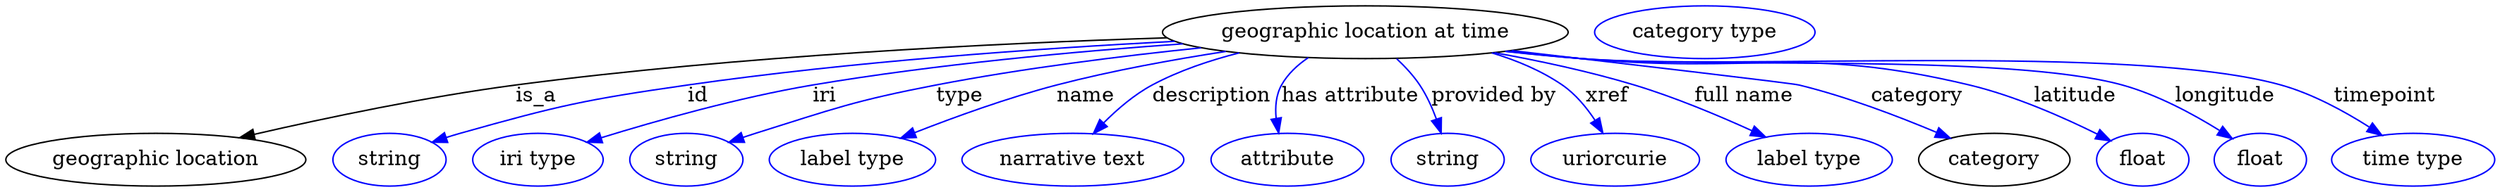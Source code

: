 digraph {
	graph [bb="0,0,1690.3,123"];
	node [label="\N"];
	"geographic location at time"	[height=0.5,
		label="geographic location at time",
		pos="922.04,105",
		width=3.8274];
	"geographic location"	[height=0.5,
		pos="102.04,18",
		width=2.8345];
	"geographic location at time" -> "geographic location"	[label=is_a,
		lp="360.04,61.5",
		pos="e,158.84,33.017 787.1,101.19 670.04,97.465 496.26,88.854 346.04,69 285.48,60.996 217.46,46.6 168.65,35.304"];
	id	[color=blue,
		height=0.5,
		label=string,
		pos="260.04,18",
		width=1.0652];
	"geographic location at time" -> id	[color=blue,
		label=id,
		lp="470.04,61.5",
		pos="e,289.04,29.954 792.44,98.745 700.22,93.88 573.59,84.91 463.04,69 393.33,58.967 375.83,55.131 308.04,36 304.94,35.124 301.74,34.151 \
298.54,33.129",
		style=solid];
	iri	[color=blue,
		height=0.5,
		label="iri type",
		pos="361.04,18",
		width=1.2277];
	"geographic location at time" -> iri	[color=blue,
		label=iri,
		lp="556.04,61.5",
		pos="e,394.41,29.942 798.04,97.076 724.93,91.832 630.82,83.061 548.04,69 497.86,60.476 441.6,44.535 404.02,32.939",
		style=solid];
	type	[color=blue,
		height=0.5,
		label=string,
		pos="462.04,18",
		width=1.0652];
	"geographic location at time" -> type	[color=blue,
		label=type,
		lp="647.04,61.5",
		pos="e,491,29.898 810.56,94.403 756.13,88.75 689.86,80.43 631.04,69 575.9,58.285 562.61,52.901 509.04,36 506.29,35.131 503.45,34.201 \
500.61,33.24",
		style=solid];
	name	[color=blue,
		height=0.5,
		label="label type",
		pos="575.04,18",
		width=1.5707];
	"geographic location at time" -> name	[color=blue,
		label=name,
		lp="733.04,61.5",
		pos="e,607.69,32.737 827.37,91.872 791.28,86.278 749.96,78.693 713.04,69 680.22,60.383 644.21,47.204 617.21,36.54",
		style=solid];
	description	[color=blue,
		height=0.5,
		label="narrative text",
		pos="725.04,18",
		width=2.0943];
	"geographic location at time" -> description	[color=blue,
		label=description,
		lp="817.54,61.5",
		pos="e,738.34,35.782 835.29,90.945 815.4,85.839 794.87,78.77 777.04,69 765.2,62.511 754.11,52.619 745.24,43.342",
		style=solid];
	"has attribute"	[color=blue,
		height=0.5,
		label=attribute,
		pos="870.04,18",
		width=1.4443];
	"geographic location at time" -> "has attribute"	[color=blue,
		label="has attribute",
		lp="912.04,61.5",
		pos="e,863.58,36.221 883.23,87.651 875.95,82.752 869.29,76.601 865.04,69 861.19,62.118 860.68,53.863 861.64,46.061",
		style=solid];
	"provided by"	[color=blue,
		height=0.5,
		label=string,
		pos="978.04,18",
		width=1.0652];
	"geographic location at time" -> "provided by"	[color=blue,
		label="provided by",
		lp="1009.5,61.5",
		pos="e,973.63,36.115 943.35,86.928 949,81.632 954.72,75.474 959.04,69 963.75,61.938 967.52,53.545 970.42,45.671",
		style=solid];
	xref	[color=blue,
		height=0.5,
		label=uriorcurie,
		pos="1092,18",
		width=1.5887];
	"geographic location at time" -> xref	[color=blue,
		label=xref,
		lp="1086.5,61.5",
		pos="e,1083.6,36.236 1008.1,90.923 1024.9,85.843 1041.8,78.791 1056,69 1065,62.829 1072.6,53.638 1078.4,44.813",
		style=solid];
	"full name"	[color=blue,
		height=0.5,
		label="label type",
		pos="1224,18",
		width=1.5707];
	"geographic location at time" -> "full name"	[color=blue,
		label="full name",
		lp="1179.5,61.5",
		pos="e,1194.4,33.521 1010,91.02 1040.4,85.519 1074.5,78.214 1105,69 1132.4,60.721 1162.1,48.254 1185,37.84",
		style=solid];
	category	[height=0.5,
		pos="1350,18",
		width=1.4263];
	"geographic location at time" -> category	[color=blue,
		label=category,
		lp="1297.5,61.5",
		pos="e,1320.1,32.659 1021.3,92.507 1105.1,82.763 1212.2,70.182 1217,69 1249.3,61.134 1284.5,47.691 1310.5,36.724",
		style=solid];
	latitude	[color=blue,
		height=0.5,
		label=float,
		pos="1451,18",
		width=0.86659];
	"geographic location at time" -> latitude	[color=blue,
		label=latitude,
		lp="1405,61.5",
		pos="e,1429.2,30.887 1018.8,92.15 1035.6,90.29 1052.8,88.492 1069,87 1186.2,76.242 1218.7,96.319 1333,69 1363.9,61.641 1396.9,47.001 \
1420.2,35.456",
		style=solid];
	longitude	[color=blue,
		height=0.5,
		label=float,
		pos="1531,18",
		width=0.86659];
	"geographic location at time" -> longitude	[color=blue,
		label=longitude,
		lp="1507,61.5",
		pos="e,1511.9,32.421 1017.6,92.016 1034.7,90.137 1052.4,88.368 1069,87 1150.6,80.293 1358.1,90.749 1437,69 1460.7,62.477 1485.1,49.26 \
1503.1,38.053",
		style=solid];
	timepoint	[color=blue,
		height=0.5,
		label="time type",
		pos="1635,18",
		width=1.5346];
	"geographic location at time" -> timepoint	[color=blue,
		label=timepoint,
		lp="1616,61.5",
		pos="e,1613.8,34.629 1017.2,91.905 1034.4,90.026 1052.3,88.285 1069,87 1174.6,78.914 1443.1,97.484 1545,69 1566.4,63.034 1588.2,51.112 \
1605,40.406",
		style=solid];
	"named thing_category"	[color=blue,
		height=0.5,
		label="category type",
		pos="1153,105",
		width=2.0762];
}
